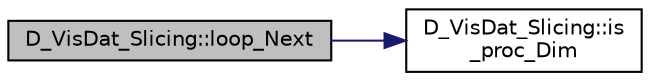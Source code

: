 digraph "D_VisDat_Slicing::loop_Next"
{
 // LATEX_PDF_SIZE
  edge [fontname="Helvetica",fontsize="10",labelfontname="Helvetica",labelfontsize="10"];
  node [fontname="Helvetica",fontsize="10",shape=record];
  rankdir="LR";
  Node1 [label="D_VisDat_Slicing::loop_Next",height=0.2,width=0.4,color="black", fillcolor="grey75", style="filled", fontcolor="black",tooltip=" "];
  Node1 -> Node2 [color="midnightblue",fontsize="10",style="solid",fontname="Helvetica"];
  Node2 [label="D_VisDat_Slicing::is\l_proc_Dim",height=0.2,width=0.4,color="black", fillcolor="white", style="filled",URL="$class_d___vis_dat___slicing.html#a8039a68e03e1165a965a9c25a9ff7882",tooltip=" "];
}
